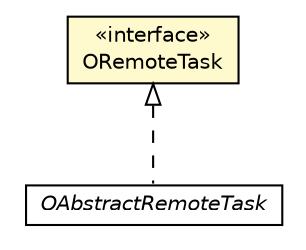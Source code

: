 #!/usr/local/bin/dot
#
# Class diagram 
# Generated by UMLGraph version R5_6-24-gf6e263 (http://www.umlgraph.org/)
#

digraph G {
	edge [fontname="Helvetica",fontsize=10,labelfontname="Helvetica",labelfontsize=10];
	node [fontname="Helvetica",fontsize=10,shape=plaintext];
	nodesep=0.25;
	ranksep=0.5;
	// com.orientechnologies.orient.server.distributed.task.ORemoteTask
	c3129164 [label=<<table title="com.orientechnologies.orient.server.distributed.task.ORemoteTask" border="0" cellborder="1" cellspacing="0" cellpadding="2" port="p" bgcolor="lemonChiffon" href="./ORemoteTask.html">
		<tr><td><table border="0" cellspacing="0" cellpadding="1">
<tr><td align="center" balign="center"> &#171;interface&#187; </td></tr>
<tr><td align="center" balign="center"> ORemoteTask </td></tr>
		</table></td></tr>
		</table>>, URL="./ORemoteTask.html", fontname="Helvetica", fontcolor="black", fontsize=10.0];
	// com.orientechnologies.orient.server.distributed.task.OAbstractRemoteTask
	c3129168 [label=<<table title="com.orientechnologies.orient.server.distributed.task.OAbstractRemoteTask" border="0" cellborder="1" cellspacing="0" cellpadding="2" port="p" href="./OAbstractRemoteTask.html">
		<tr><td><table border="0" cellspacing="0" cellpadding="1">
<tr><td align="center" balign="center"><font face="Helvetica-Oblique"> OAbstractRemoteTask </font></td></tr>
		</table></td></tr>
		</table>>, URL="./OAbstractRemoteTask.html", fontname="Helvetica", fontcolor="black", fontsize=10.0];
	//com.orientechnologies.orient.server.distributed.task.OAbstractRemoteTask implements com.orientechnologies.orient.server.distributed.task.ORemoteTask
	c3129164:p -> c3129168:p [dir=back,arrowtail=empty,style=dashed];
}

